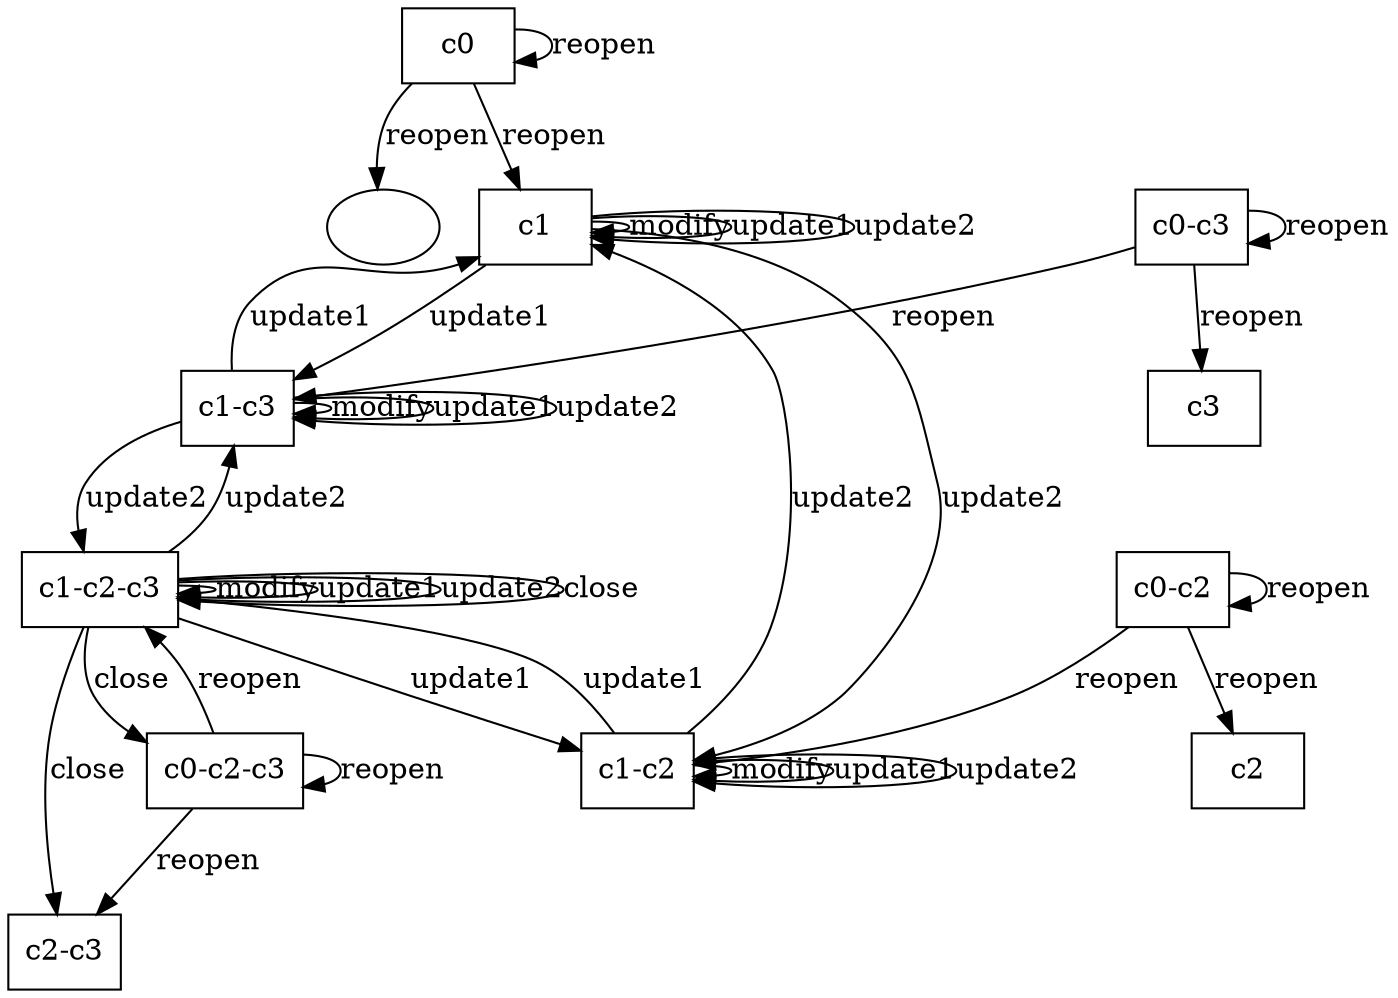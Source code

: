 digraph {
  "c0" [shape=rect];
    "c0" -> "" [label="reopen"];
    "c0" -> "c0" [label="reopen"];
    "c0" -> "c1" [label="reopen"];
  "c1" [shape=rect];
    "c1" -> "c1" [label="modify"];
    "c1" -> "c1" [label="update1"];
    "c1" -> "c1-c3" [label="update1"];
    "c1" -> "c1" [label="update2"];
    "c1" -> "c1-c2" [label="update2"];
  "c2" [shape=rect];
  "c0-c2" [shape=rect];
    "c0-c2" -> "c2" [label="reopen"];
    "c0-c2" -> "c0-c2" [label="reopen"];
    "c0-c2" -> "c1-c2" [label="reopen"];
  "c1-c2" [shape=rect];
    "c1-c2" -> "c1-c2" [label="modify"];
    "c1-c2" -> "c1-c2" [label="update1"];
    "c1-c2" -> "c1-c2-c3" [label="update1"];
    "c1-c2" -> "c1" [label="update2"];
    "c1-c2" -> "c1-c2" [label="update2"];
  "c3" [shape=rect];
  "c0-c3" [shape=rect];
    "c0-c3" -> "c3" [label="reopen"];
    "c0-c3" -> "c0-c3" [label="reopen"];
    "c0-c3" -> "c1-c3" [label="reopen"];
  "c1-c3" [shape=rect];
    "c1-c3" -> "c1-c3" [label="modify"];
    "c1-c3" -> "c1" [label="update1"];
    "c1-c3" -> "c1-c3" [label="update1"];
    "c1-c3" -> "c1-c3" [label="update2"];
    "c1-c3" -> "c1-c2-c3" [label="update2"];
  "c2-c3" [shape=rect];
  "c0-c2-c3" [shape=rect];
    "c0-c2-c3" -> "c2-c3" [label="reopen"];
    "c0-c2-c3" -> "c0-c2-c3" [label="reopen"];
    "c0-c2-c3" -> "c1-c2-c3" [label="reopen"];
  "c1-c2-c3" [shape=rect];
    "c1-c2-c3" -> "c1-c2-c3" [label="modify"];
    "c1-c2-c3" -> "c1-c2" [label="update1"];
    "c1-c2-c3" -> "c1-c2-c3" [label="update1"];
    "c1-c2-c3" -> "c1-c3" [label="update2"];
    "c1-c2-c3" -> "c1-c2-c3" [label="update2"];
    "c1-c2-c3" -> "c2-c3" [label="close"];
    "c1-c2-c3" -> "c0-c2-c3" [label="close"];
    "c1-c2-c3" -> "c1-c2-c3" [label="close"];
}
